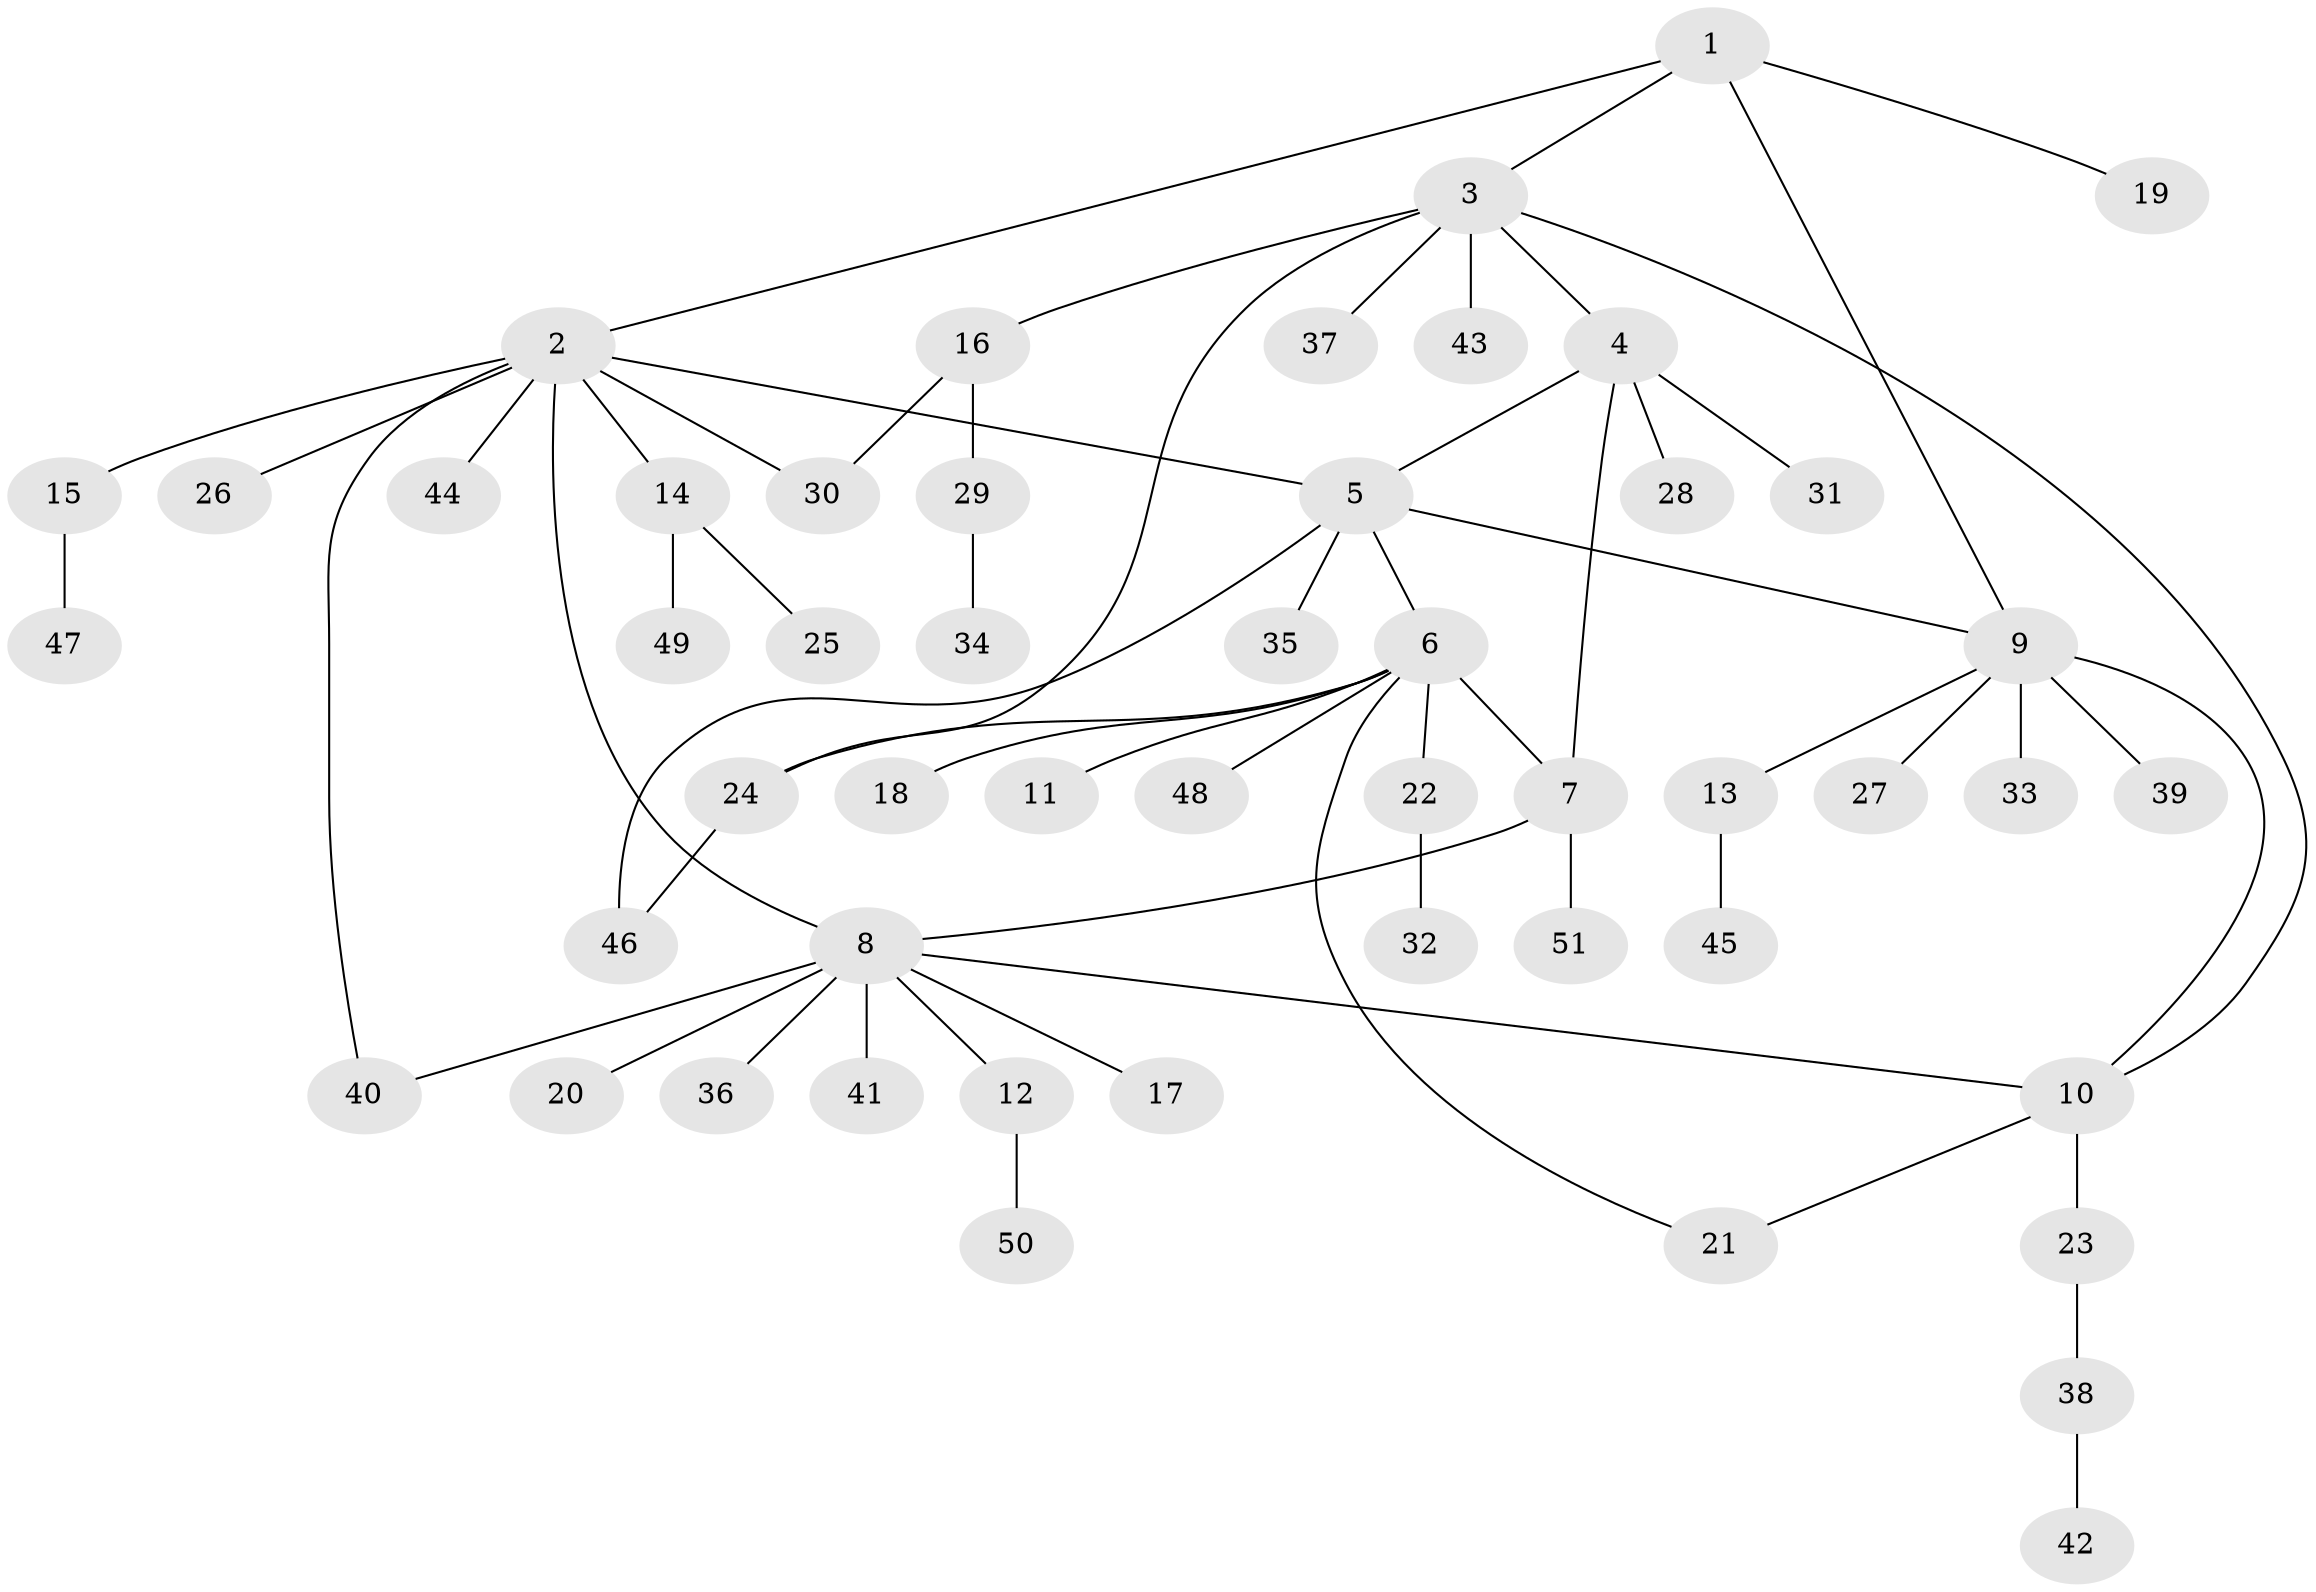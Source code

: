 // Generated by graph-tools (version 1.1) at 2025/37/03/09/25 02:37:43]
// undirected, 51 vertices, 61 edges
graph export_dot {
graph [start="1"]
  node [color=gray90,style=filled];
  1;
  2;
  3;
  4;
  5;
  6;
  7;
  8;
  9;
  10;
  11;
  12;
  13;
  14;
  15;
  16;
  17;
  18;
  19;
  20;
  21;
  22;
  23;
  24;
  25;
  26;
  27;
  28;
  29;
  30;
  31;
  32;
  33;
  34;
  35;
  36;
  37;
  38;
  39;
  40;
  41;
  42;
  43;
  44;
  45;
  46;
  47;
  48;
  49;
  50;
  51;
  1 -- 2;
  1 -- 3;
  1 -- 9;
  1 -- 19;
  2 -- 5;
  2 -- 8;
  2 -- 14;
  2 -- 15;
  2 -- 26;
  2 -- 30;
  2 -- 40;
  2 -- 44;
  3 -- 4;
  3 -- 10;
  3 -- 16;
  3 -- 24;
  3 -- 37;
  3 -- 43;
  4 -- 5;
  4 -- 7;
  4 -- 28;
  4 -- 31;
  5 -- 6;
  5 -- 9;
  5 -- 35;
  5 -- 46;
  6 -- 7;
  6 -- 11;
  6 -- 18;
  6 -- 21;
  6 -- 22;
  6 -- 24;
  6 -- 48;
  7 -- 8;
  7 -- 51;
  8 -- 10;
  8 -- 12;
  8 -- 17;
  8 -- 20;
  8 -- 36;
  8 -- 40;
  8 -- 41;
  9 -- 10;
  9 -- 13;
  9 -- 27;
  9 -- 33;
  9 -- 39;
  10 -- 21;
  10 -- 23;
  12 -- 50;
  13 -- 45;
  14 -- 25;
  14 -- 49;
  15 -- 47;
  16 -- 29;
  16 -- 30;
  22 -- 32;
  23 -- 38;
  24 -- 46;
  29 -- 34;
  38 -- 42;
}
